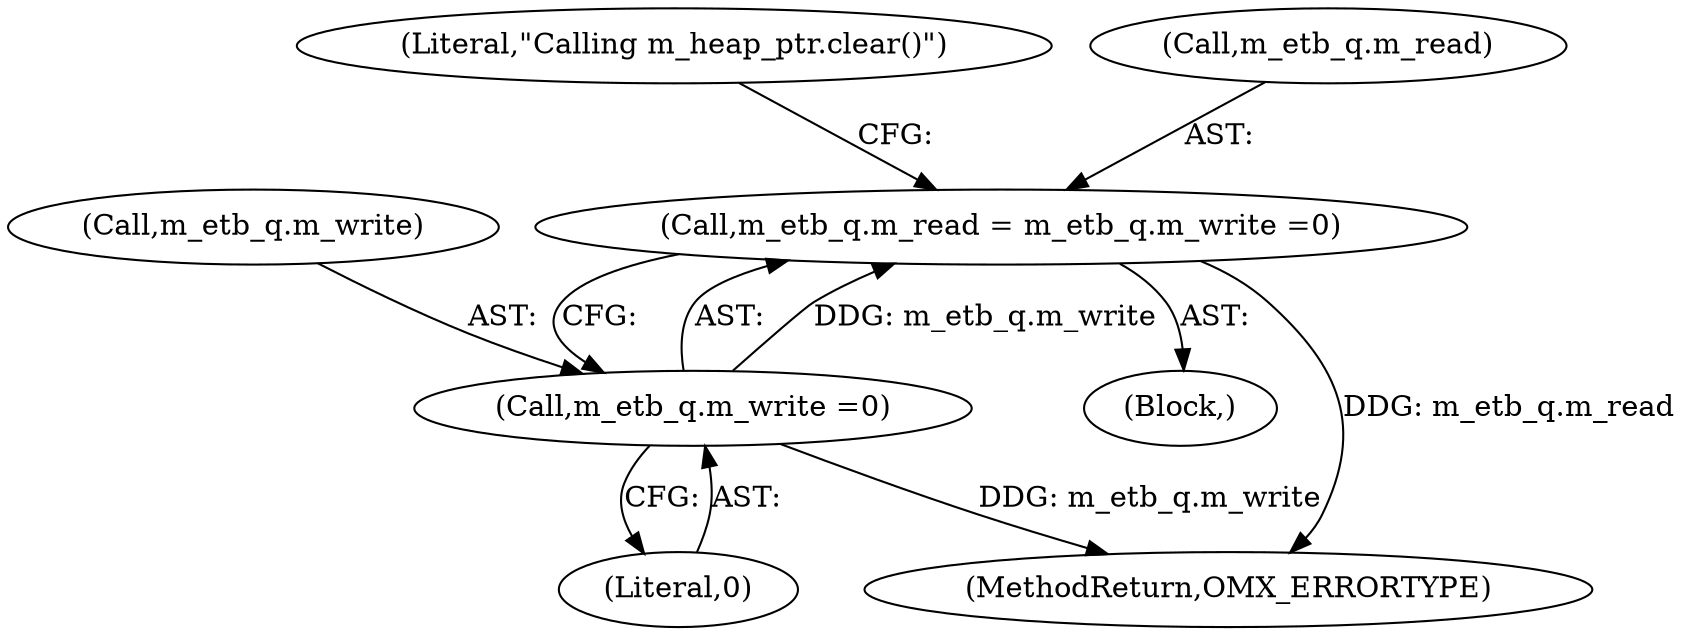 digraph "0_Android_89913d7df36dbeb458ce165856bd6505a2ec647d_1@API" {
"1000234" [label="(Call,m_etb_q.m_read = m_etb_q.m_write =0)"];
"1000238" [label="(Call,m_etb_q.m_write =0)"];
"1000238" [label="(Call,m_etb_q.m_write =0)"];
"1000244" [label="(Literal,\"Calling m_heap_ptr.clear()\")"];
"1000239" [label="(Call,m_etb_q.m_write)"];
"1000103" [label="(Block,)"];
"1000235" [label="(Call,m_etb_q.m_read)"];
"1000242" [label="(Literal,0)"];
"1000234" [label="(Call,m_etb_q.m_read = m_etb_q.m_write =0)"];
"1000263" [label="(MethodReturn,OMX_ERRORTYPE)"];
"1000234" -> "1000103"  [label="AST: "];
"1000234" -> "1000238"  [label="CFG: "];
"1000235" -> "1000234"  [label="AST: "];
"1000238" -> "1000234"  [label="AST: "];
"1000244" -> "1000234"  [label="CFG: "];
"1000234" -> "1000263"  [label="DDG: m_etb_q.m_read"];
"1000238" -> "1000234"  [label="DDG: m_etb_q.m_write"];
"1000238" -> "1000242"  [label="CFG: "];
"1000239" -> "1000238"  [label="AST: "];
"1000242" -> "1000238"  [label="AST: "];
"1000238" -> "1000263"  [label="DDG: m_etb_q.m_write"];
}
